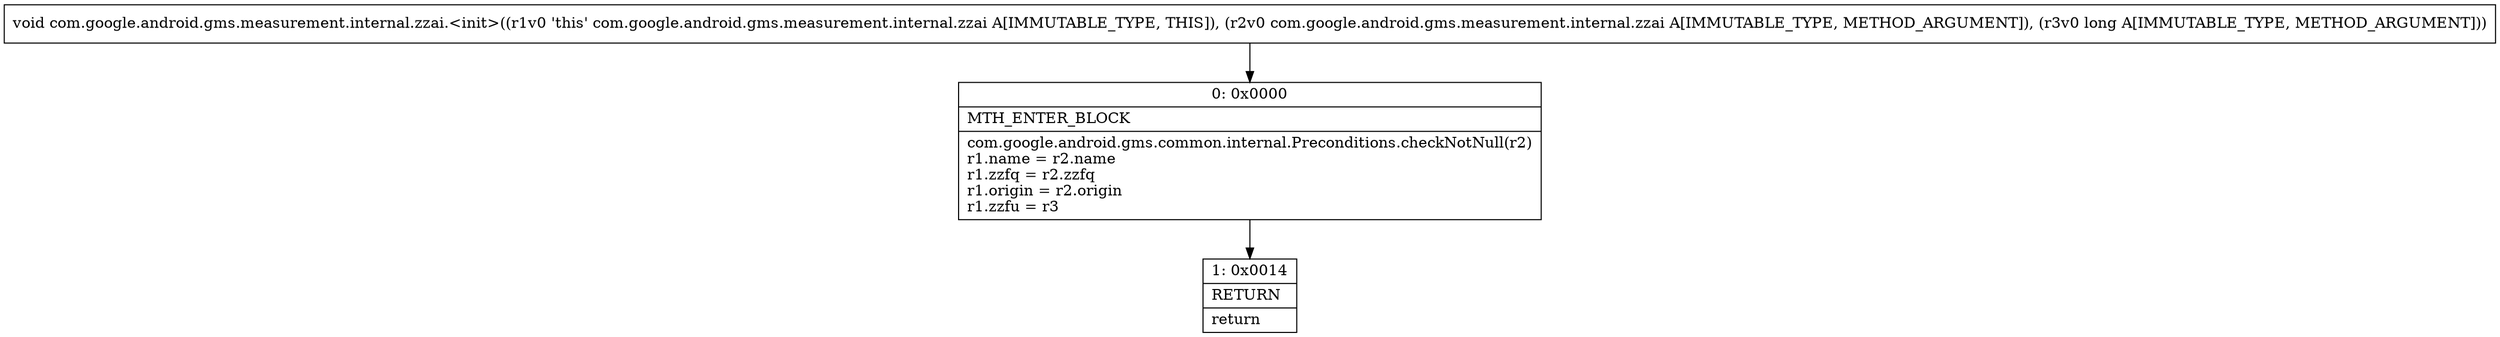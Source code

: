 digraph "CFG forcom.google.android.gms.measurement.internal.zzai.\<init\>(Lcom\/google\/android\/gms\/measurement\/internal\/zzai;J)V" {
Node_0 [shape=record,label="{0\:\ 0x0000|MTH_ENTER_BLOCK\l|com.google.android.gms.common.internal.Preconditions.checkNotNull(r2)\lr1.name = r2.name\lr1.zzfq = r2.zzfq\lr1.origin = r2.origin\lr1.zzfu = r3\l}"];
Node_1 [shape=record,label="{1\:\ 0x0014|RETURN\l|return\l}"];
MethodNode[shape=record,label="{void com.google.android.gms.measurement.internal.zzai.\<init\>((r1v0 'this' com.google.android.gms.measurement.internal.zzai A[IMMUTABLE_TYPE, THIS]), (r2v0 com.google.android.gms.measurement.internal.zzai A[IMMUTABLE_TYPE, METHOD_ARGUMENT]), (r3v0 long A[IMMUTABLE_TYPE, METHOD_ARGUMENT])) }"];
MethodNode -> Node_0;
Node_0 -> Node_1;
}


